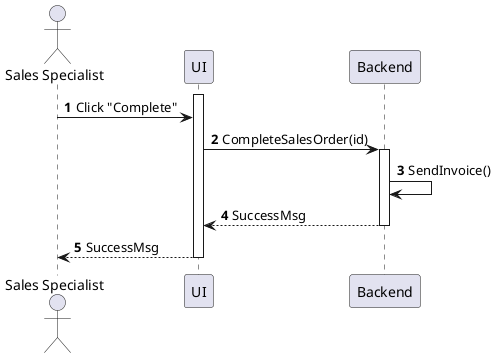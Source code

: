 @startuml sales-order-complete
autonumber

actor "Sales Specialist" as a
participant UI as f
participant Backend as b

activate f
a -> f : Click "Complete"
f -> b : CompleteSalesOrder(id)
activate b
b -> b : SendInvoice()
return SuccessMsg
f --> a : SuccessMsg
deactivate f
@enduml
